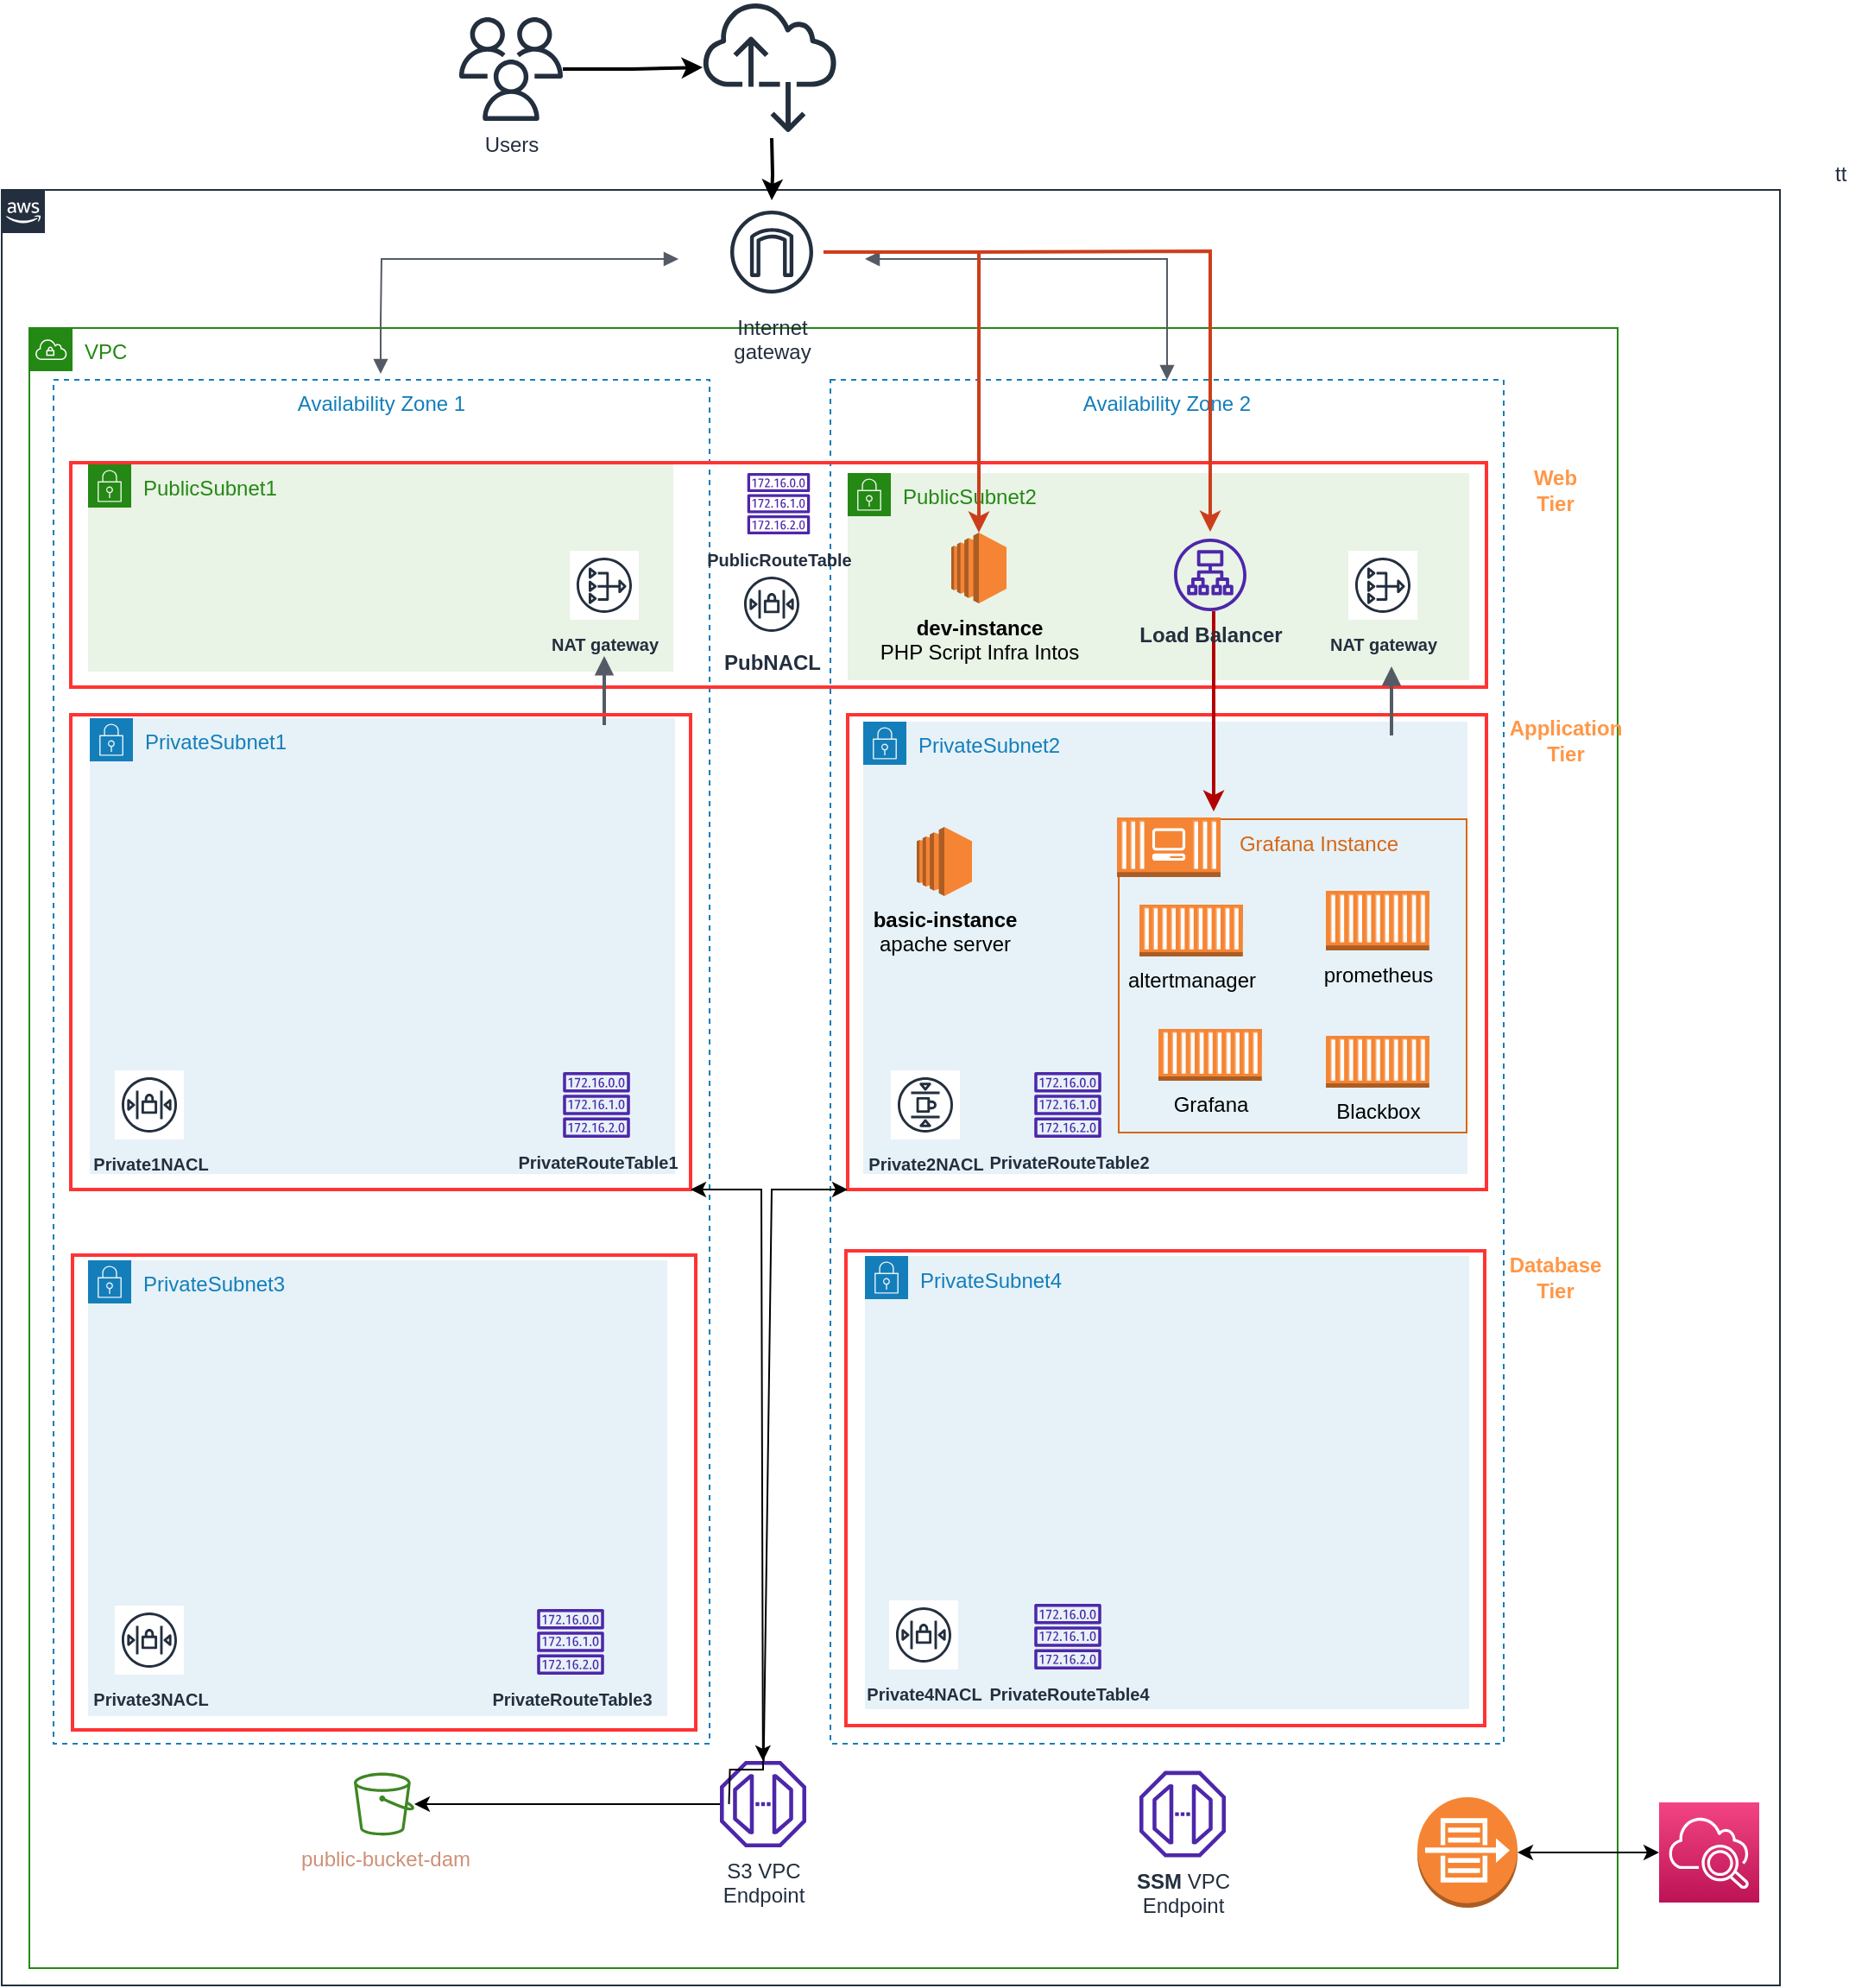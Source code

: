<mxfile version="20.7.4" type="device"><diagram id="jrXY4hO8n29qiqvIHeQG" name="Page-1"><mxGraphModel dx="3175" dy="2339" grid="1" gridSize="10" guides="1" tooltips="1" connect="1" arrows="1" fold="1" page="0" pageScale="1" pageWidth="827" pageHeight="1169" math="0" shadow="0"><root><mxCell id="0"/><mxCell id="1" parent="0"/><mxCell id="5G6M97Ru5O6IGqaMy1Rf-23" value="VPC" style="points=[[0,0],[0.25,0],[0.5,0],[0.75,0],[1,0],[1,0.25],[1,0.5],[1,0.75],[1,1],[0.75,1],[0.5,1],[0.25,1],[0,1],[0,0.75],[0,0.5],[0,0.25]];outlineConnect=0;gradientColor=none;html=1;whiteSpace=wrap;fontSize=12;fontStyle=0;shape=mxgraph.aws4.group;grIcon=mxgraph.aws4.group_vpc;strokeColor=#248814;fillColor=none;verticalAlign=top;align=left;spacingLeft=30;dashed=0;fontColor=#248814;" parent="1" vertex="1"><mxGeometry x="-1034" y="-720" width="920" height="950" as="geometry"/></mxCell><mxCell id="5G6M97Ru5O6IGqaMy1Rf-22" value="tt" style="points=[[0,0],[0.25,0],[0.5,0],[0.75,0],[1,0],[1,0.25],[1,0.5],[1,0.75],[1,1],[0.75,1],[0.5,1],[0.25,1],[0,1],[0,0.75],[0,0.5],[0,0.25]];outlineConnect=0;gradientColor=none;html=1;whiteSpace=wrap;fontSize=12;fontStyle=0;shape=mxgraph.aws4.group;grIcon=mxgraph.aws4.group_aws_cloud_alt;strokeColor=#232F3E;verticalAlign=bottom;align=left;spacingLeft=30;fontColor=#232F3E;dashed=0;fillColor=none;labelPosition=right;verticalLabelPosition=top;" parent="1" vertex="1"><mxGeometry x="-1050" y="-800" width="1030" height="1040" as="geometry"/></mxCell><mxCell id="5G6M97Ru5O6IGqaMy1Rf-31" value="Availability Zone 1" style="strokeColor=#147EBA;dashed=1;verticalAlign=top;fontStyle=0;fontColor=#147EBA;" parent="1" vertex="1"><mxGeometry x="-1020" y="-690" width="380" height="790" as="geometry"/></mxCell><mxCell id="5G6M97Ru5O6IGqaMy1Rf-26" value="PrivateSubnet1" style="points=[[0,0],[0.25,0],[0.5,0],[0.75,0],[1,0],[1,0.25],[1,0.5],[1,0.75],[1,1],[0.75,1],[0.5,1],[0.25,1],[0,1],[0,0.75],[0,0.5],[0,0.25]];outlineConnect=0;gradientColor=none;html=1;whiteSpace=wrap;fontSize=12;fontStyle=0;shape=mxgraph.aws4.group;grIcon=mxgraph.aws4.group_security_group;grStroke=0;strokeColor=#147EBA;fillColor=#E6F2F8;verticalAlign=top;align=left;spacingLeft=30;fontColor=#147EBA;dashed=0;" parent="1" vertex="1"><mxGeometry x="-999" y="-494" width="339" height="264" as="geometry"/></mxCell><mxCell id="5G6M97Ru5O6IGqaMy1Rf-32" value="Availability Zone 2" style="strokeColor=#147EBA;dashed=1;verticalAlign=top;fontStyle=0;fontColor=#147EBA;" parent="1" vertex="1"><mxGeometry x="-570" y="-690" width="390" height="790" as="geometry"/></mxCell><mxCell id="ULG_nOBrMGAVHZsiylrH-20" value="&lt;blockquote style=&quot;margin: 0px 0px 0px 40px; border: none; padding: 0px; line-height: 0%;&quot;&gt;&lt;br&gt;&lt;/blockquote&gt;" style="rounded=0;whiteSpace=wrap;html=1;strokeColor=#FF3333;strokeWidth=2;fillColor=none;align=left;labelPosition=right;verticalLabelPosition=top;verticalAlign=bottom;fontColor=#FF0000;fontStyle=1" vertex="1" parent="1"><mxGeometry x="-560" y="-496" width="370" height="275" as="geometry"/></mxCell><mxCell id="ULG_nOBrMGAVHZsiylrH-18" value="&lt;p style=&quot;line-height: 0%;&quot;&gt;&lt;br&gt;&lt;/p&gt;" style="rounded=0;whiteSpace=wrap;html=1;strokeColor=#FF3333;strokeWidth=2;fillColor=none;labelPosition=right;verticalLabelPosition=top;align=left;verticalAlign=bottom;fontColor=default;" vertex="1" parent="1"><mxGeometry x="-1010" y="-642" width="820" height="130" as="geometry"/></mxCell><mxCell id="ULG_nOBrMGAVHZsiylrH-22" value="" style="rounded=0;whiteSpace=wrap;html=1;strokeColor=#FF3333;strokeWidth=2;fillColor=none;" vertex="1" parent="1"><mxGeometry x="-561" y="-185.5" width="370" height="275" as="geometry"/></mxCell><mxCell id="5G6M97Ru5O6IGqaMy1Rf-24" value="PublicSubnet1" style="points=[[0,0],[0.25,0],[0.5,0],[0.75,0],[1,0],[1,0.25],[1,0.5],[1,0.75],[1,1],[0.75,1],[0.5,1],[0.25,1],[0,1],[0,0.75],[0,0.5],[0,0.25]];outlineConnect=0;gradientColor=none;html=1;whiteSpace=wrap;fontSize=12;fontStyle=0;shape=mxgraph.aws4.group;grIcon=mxgraph.aws4.group_security_group;grStroke=0;strokeColor=#248814;fillColor=#E9F3E6;verticalAlign=top;align=left;spacingLeft=30;fontColor=#248814;dashed=0;" parent="1" vertex="1"><mxGeometry x="-1000" y="-641" width="339" height="120" as="geometry"/></mxCell><mxCell id="5G6M97Ru5O6IGqaMy1Rf-25" value="PublicSubnet2" style="points=[[0,0],[0.25,0],[0.5,0],[0.75,0],[1,0],[1,0.25],[1,0.5],[1,0.75],[1,1],[0.75,1],[0.5,1],[0.25,1],[0,1],[0,0.75],[0,0.5],[0,0.25]];outlineConnect=0;gradientColor=none;html=1;whiteSpace=wrap;fontSize=12;fontStyle=0;shape=mxgraph.aws4.group;grIcon=mxgraph.aws4.group_security_group;grStroke=0;strokeColor=#248814;fillColor=#E9F3E6;verticalAlign=top;align=left;spacingLeft=30;fontColor=#248814;dashed=0;" parent="1" vertex="1"><mxGeometry x="-560" y="-636" width="360" height="120" as="geometry"/></mxCell><mxCell id="5G6M97Ru5O6IGqaMy1Rf-27" value="PrivateSubnet2" style="points=[[0,0],[0.25,0],[0.5,0],[0.75,0],[1,0],[1,0.25],[1,0.5],[1,0.75],[1,1],[0.75,1],[0.5,1],[0.25,1],[0,1],[0,0.75],[0,0.5],[0,0.25]];outlineConnect=0;gradientColor=none;html=1;whiteSpace=wrap;fontSize=12;fontStyle=0;shape=mxgraph.aws4.group;grIcon=mxgraph.aws4.group_security_group;grStroke=0;strokeColor=#147EBA;fillColor=#E6F2F8;verticalAlign=top;align=left;spacingLeft=30;fontColor=#147EBA;dashed=0;" parent="1" vertex="1"><mxGeometry x="-551" y="-492" width="350" height="262" as="geometry"/></mxCell><mxCell id="xLXbCmjDXcXgFieV5TB8-3" value="" style="edgeStyle=orthogonalEdgeStyle;rounded=0;orthogonalLoop=1;jettySize=auto;html=1;strokeWidth=2;" parent="1" source="5G6M97Ru5O6IGqaMy1Rf-37" target="xLXbCmjDXcXgFieV5TB8-2" edge="1"><mxGeometry relative="1" as="geometry"/></mxCell><mxCell id="5G6M97Ru5O6IGqaMy1Rf-37" value="Users" style="outlineConnect=0;fontColor=#232F3E;gradientColor=none;fillColor=#232F3E;strokeColor=none;dashed=0;verticalLabelPosition=bottom;verticalAlign=top;align=center;html=1;fontSize=12;fontStyle=0;aspect=fixed;pointerEvents=1;shape=mxgraph.aws4.users;" parent="1" vertex="1"><mxGeometry x="-785" y="-900" width="60" height="60" as="geometry"/></mxCell><mxCell id="1VqNuTZfQqDqZBqzcLF3-1" value="&lt;font style=&quot;font-size: 10px;&quot;&gt;&lt;b&gt;NAT gateway&lt;/b&gt;&lt;/font&gt;" style="sketch=0;outlineConnect=0;fontColor=#232F3E;gradientColor=none;strokeColor=#232F3E;fillColor=#ffffff;dashed=0;verticalLabelPosition=bottom;verticalAlign=top;align=center;html=1;fontSize=12;fontStyle=0;aspect=fixed;shape=mxgraph.aws4.resourceIcon;resIcon=mxgraph.aws4.nat_gateway;" parent="1" vertex="1"><mxGeometry x="-721" y="-591" width="40" height="40" as="geometry"/></mxCell><mxCell id="1VqNuTZfQqDqZBqzcLF3-2" value="&lt;b&gt;&lt;font style=&quot;font-size: 10px;&quot;&gt;NAT gateway&lt;/font&gt;&lt;/b&gt;" style="sketch=0;outlineConnect=0;fontColor=#232F3E;gradientColor=none;strokeColor=#232F3E;fillColor=#ffffff;dashed=0;verticalLabelPosition=bottom;verticalAlign=top;align=center;html=1;fontSize=12;fontStyle=0;aspect=fixed;shape=mxgraph.aws4.resourceIcon;resIcon=mxgraph.aws4.nat_gateway;" parent="1" vertex="1"><mxGeometry x="-270" y="-591" width="40" height="40" as="geometry"/></mxCell><mxCell id="1VqNuTZfQqDqZBqzcLF3-4" value="" style="edgeStyle=orthogonalEdgeStyle;html=1;endArrow=block;elbow=vertical;startArrow=none;endFill=1;strokeColor=#545B64;rounded=0;strokeWidth=2;" parent="1" edge="1"><mxGeometry width="100" relative="1" as="geometry"><mxPoint x="-701" y="-490" as="sourcePoint"/><mxPoint x="-701" y="-530" as="targetPoint"/></mxGeometry></mxCell><mxCell id="1VqNuTZfQqDqZBqzcLF3-11" value="" style="edgeStyle=orthogonalEdgeStyle;html=1;endArrow=block;elbow=vertical;startArrow=block;startFill=1;endFill=1;strokeColor=#545B64;rounded=0;entryX=0;entryY=0.5;entryDx=0;entryDy=0;entryPerimeter=0;exitX=0.472;exitY=0.001;exitDx=0;exitDy=0;exitPerimeter=0;" parent="1" edge="1"><mxGeometry width="100" relative="1" as="geometry"><mxPoint x="-830.52" y="-693.52" as="sourcePoint"/><mxPoint x="-658" y="-760.0" as="targetPoint"/><Array as="points"><mxPoint x="-830" y="-724"/><mxPoint x="-830" y="-760"/></Array></mxGeometry></mxCell><mxCell id="1VqNuTZfQqDqZBqzcLF3-14" value="" style="edgeStyle=orthogonalEdgeStyle;html=1;endArrow=block;elbow=vertical;startArrow=block;startFill=1;endFill=1;strokeColor=#545B64;rounded=0;exitX=0.5;exitY=0;exitDx=0;exitDy=0;" parent="1" source="5G6M97Ru5O6IGqaMy1Rf-32" edge="1"><mxGeometry width="100" relative="1" as="geometry"><mxPoint x="-375" y="-700" as="sourcePoint"/><mxPoint x="-550" y="-760" as="targetPoint"/><Array as="points"><mxPoint x="-375" y="-760"/></Array></mxGeometry></mxCell><mxCell id="xLXbCmjDXcXgFieV5TB8-1" value="Internet&#10;gateway" style="sketch=0;outlineConnect=0;fontColor=#232F3E;gradientColor=none;strokeColor=#232F3E;fillColor=#ffffff;dashed=0;verticalLabelPosition=bottom;verticalAlign=top;align=center;html=1;fontSize=12;fontStyle=0;aspect=fixed;shape=mxgraph.aws4.resourceIcon;resIcon=mxgraph.aws4.internet_gateway;" parent="1" vertex="1"><mxGeometry x="-634" y="-794" width="60" height="60" as="geometry"/></mxCell><mxCell id="xLXbCmjDXcXgFieV5TB8-4" value="" style="edgeStyle=orthogonalEdgeStyle;rounded=0;orthogonalLoop=1;jettySize=auto;html=1;strokeWidth=2;" parent="1" target="xLXbCmjDXcXgFieV5TB8-1" edge="1"><mxGeometry relative="1" as="geometry"><mxPoint x="-604" y="-830" as="sourcePoint"/></mxGeometry></mxCell><mxCell id="xLXbCmjDXcXgFieV5TB8-2" value="" style="sketch=0;outlineConnect=0;fontColor=#232F3E;gradientColor=none;fillColor=#232F3D;strokeColor=none;dashed=0;verticalLabelPosition=bottom;verticalAlign=top;align=center;html=1;fontSize=12;fontStyle=0;aspect=fixed;pointerEvents=1;shape=mxgraph.aws4.internet_alt2;" parent="1" vertex="1"><mxGeometry x="-644" y="-910" width="78" height="78" as="geometry"/></mxCell><mxCell id="xLXbCmjDXcXgFieV5TB8-15" value="PrivateSubnet3" style="points=[[0,0],[0.25,0],[0.5,0],[0.75,0],[1,0],[1,0.25],[1,0.5],[1,0.75],[1,1],[0.75,1],[0.5,1],[0.25,1],[0,1],[0,0.75],[0,0.5],[0,0.25]];outlineConnect=0;gradientColor=none;html=1;whiteSpace=wrap;fontSize=12;fontStyle=0;shape=mxgraph.aws4.group;grIcon=mxgraph.aws4.group_security_group;grStroke=0;strokeColor=#147EBA;fillColor=#E6F2F8;verticalAlign=top;align=left;spacingLeft=30;fontColor=#147EBA;dashed=0;" parent="1" vertex="1"><mxGeometry x="-1000" y="-180" width="335.5" height="264" as="geometry"/></mxCell><mxCell id="xLXbCmjDXcXgFieV5TB8-18" value="PrivateSubnet4" style="points=[[0,0],[0.25,0],[0.5,0],[0.75,0],[1,0],[1,0.25],[1,0.5],[1,0.75],[1,1],[0.75,1],[0.5,1],[0.25,1],[0,1],[0,0.75],[0,0.5],[0,0.25]];outlineConnect=0;gradientColor=none;html=1;whiteSpace=wrap;fontSize=12;fontStyle=0;shape=mxgraph.aws4.group;grIcon=mxgraph.aws4.group_security_group;grStroke=0;strokeColor=#147EBA;fillColor=#E6F2F8;verticalAlign=top;align=left;spacingLeft=30;fontColor=#147EBA;dashed=0;" parent="1" vertex="1"><mxGeometry x="-550" y="-182.5" width="350" height="262.5" as="geometry"/></mxCell><mxCell id="uyt5jaZ_HBhLrm_yC9xE-3" value="Web&lt;br&gt;Tier" style="text;strokeColor=none;align=center;fillColor=none;html=1;verticalAlign=middle;whiteSpace=wrap;rounded=0;fontColor=#FF9747;fontStyle=1" parent="1" vertex="1"><mxGeometry x="-180" y="-641" width="60" height="30" as="geometry"/></mxCell><mxCell id="uyt5jaZ_HBhLrm_yC9xE-4" value="Application&lt;br&gt;Tier" style="text;strokeColor=none;align=center;fillColor=none;html=1;verticalAlign=middle;whiteSpace=wrap;rounded=0;fontColor=#FF9747;fontStyle=1" parent="1" vertex="1"><mxGeometry x="-174" y="-496" width="60" height="30" as="geometry"/></mxCell><mxCell id="uyt5jaZ_HBhLrm_yC9xE-5" value="Database&lt;br&gt;Tier" style="text;strokeColor=none;align=center;fillColor=none;html=1;verticalAlign=middle;whiteSpace=wrap;rounded=0;fontColor=#FF9747;fontStyle=1" parent="1" vertex="1"><mxGeometry x="-180" y="-185.5" width="60" height="30" as="geometry"/></mxCell><mxCell id="uyt5jaZ_HBhLrm_yC9xE-8" value="&lt;font style=&quot;font-size: 10px;&quot;&gt;Private1NACL&lt;/font&gt;" style="sketch=0;outlineConnect=0;fontColor=#232F3E;gradientColor=none;strokeColor=#232F3E;fillColor=#ffffff;dashed=0;verticalLabelPosition=bottom;verticalAlign=top;align=center;html=1;fontSize=12;fontStyle=1;aspect=fixed;shape=mxgraph.aws4.resourceIcon;resIcon=mxgraph.aws4.network_access_control_list;" parent="1" vertex="1"><mxGeometry x="-984.5" y="-290" width="40" height="40" as="geometry"/></mxCell><mxCell id="uyt5jaZ_HBhLrm_yC9xE-10" value="&lt;font style=&quot;font-size: 10px;&quot;&gt;Private2NACL&lt;/font&gt;" style="sketch=0;outlineConnect=0;fontColor=#232F3E;gradientColor=none;strokeColor=#232F3E;fillColor=#ffffff;dashed=0;verticalLabelPosition=bottom;verticalAlign=top;align=center;html=1;fontSize=12;fontStyle=1;aspect=fixed;shape=mxgraph.aws4.resourceIcon;resIcon=mxgraph.aws4.network_access_control_list;direction=south;" parent="1" vertex="1"><mxGeometry x="-535" y="-290" width="40" height="40" as="geometry"/></mxCell><mxCell id="uyt5jaZ_HBhLrm_yC9xE-11" value="&lt;font style=&quot;font-size: 10px;&quot;&gt;Private3NACL&lt;/font&gt;" style="sketch=0;outlineConnect=0;fontColor=#232F3E;gradientColor=none;strokeColor=#232F3E;fillColor=#ffffff;dashed=0;verticalLabelPosition=bottom;verticalAlign=top;align=center;html=1;fontSize=12;fontStyle=1;aspect=fixed;shape=mxgraph.aws4.resourceIcon;resIcon=mxgraph.aws4.network_access_control_list;" parent="1" vertex="1"><mxGeometry x="-984.5" y="20" width="40" height="40" as="geometry"/></mxCell><mxCell id="uyt5jaZ_HBhLrm_yC9xE-12" value="&lt;font style=&quot;font-size: 10px;&quot;&gt;Private4NACL&lt;/font&gt;" style="sketch=0;outlineConnect=0;fontColor=#232F3E;gradientColor=none;strokeColor=#232F3E;fillColor=#ffffff;dashed=0;verticalLabelPosition=bottom;verticalAlign=top;align=center;html=1;fontSize=12;fontStyle=1;aspect=fixed;shape=mxgraph.aws4.resourceIcon;resIcon=mxgraph.aws4.network_access_control_list;" parent="1" vertex="1"><mxGeometry x="-536" y="17" width="40" height="40" as="geometry"/></mxCell><mxCell id="uyt5jaZ_HBhLrm_yC9xE-13" value="" style="edgeStyle=orthogonalEdgeStyle;html=1;endArrow=block;elbow=vertical;startArrow=none;endFill=1;strokeColor=#545B64;rounded=0;strokeWidth=2;" parent="1" edge="1"><mxGeometry width="100" relative="1" as="geometry"><mxPoint x="-245" y="-484" as="sourcePoint"/><mxPoint x="-245" y="-524" as="targetPoint"/></mxGeometry></mxCell><mxCell id="xFBPH7expV1PxLe_VSN9-11" value="" style="edgeStyle=orthogonalEdgeStyle;rounded=0;orthogonalLoop=1;jettySize=auto;html=1;fillColor=#e51400;strokeColor=#B20000;strokeWidth=2;" parent="1" source="xFBPH7expV1PxLe_VSN9-10" edge="1"><mxGeometry relative="1" as="geometry"><mxPoint x="-348" y="-440" as="targetPoint"/><Array as="points"><mxPoint x="-348" y="-440"/></Array></mxGeometry></mxCell><mxCell id="xFBPH7expV1PxLe_VSN9-35" value="&lt;b&gt;basic-instance&lt;/b&gt;&lt;br&gt;apache server" style="outlineConnect=0;dashed=0;verticalLabelPosition=bottom;verticalAlign=top;align=center;html=1;shape=mxgraph.aws3.ec2;fillColor=#F58534;gradientColor=none;" parent="1" vertex="1"><mxGeometry x="-520" y="-431" width="32" height="40" as="geometry"/></mxCell><mxCell id="ULG_nOBrMGAVHZsiylrH-6" value="&lt;b&gt;dev-instance&lt;/b&gt;&lt;br&gt;PHP Script Infra Intos" style="outlineConnect=0;dashed=0;verticalLabelPosition=bottom;verticalAlign=top;align=center;html=1;shape=mxgraph.aws3.ec2;fillColor=#F58534;gradientColor=none;" vertex="1" parent="1"><mxGeometry x="-500" y="-601.5" width="32" height="41" as="geometry"/></mxCell><mxCell id="ULG_nOBrMGAVHZsiylrH-7" value="Grafana Instance" style="points=[[0,0],[0.25,0],[0.5,0],[0.75,0],[1,0],[1,0.25],[1,0.5],[1,0.75],[1,1],[0.75,1],[0.5,1],[0.25,1],[0,1],[0,0.75],[0,0.5],[0,0.25]];outlineConnect=0;gradientColor=none;html=1;whiteSpace=wrap;fontSize=12;fontStyle=0;container=1;pointerEvents=0;collapsible=0;recursiveResize=0;shape=mxgraph.aws4.group;grIcon=mxgraph.aws4.group_ec2_instance_contents;strokeColor=#D86613;fillColor=none;verticalAlign=top;align=center;spacingLeft=30;fontColor=#D86613;dashed=0;" vertex="1" parent="1"><mxGeometry x="-403" y="-435.5" width="201.5" height="181.5" as="geometry"/></mxCell><mxCell id="ULG_nOBrMGAVHZsiylrH-10" value="" style="outlineConnect=0;dashed=0;verticalLabelPosition=bottom;verticalAlign=top;align=center;html=1;shape=mxgraph.aws3.ec2_compute_container_3;fillColor=#F58534;gradientColor=none;" vertex="1" parent="ULG_nOBrMGAVHZsiylrH-7"><mxGeometry x="-1" y="-1" width="60" height="34.5" as="geometry"/></mxCell><mxCell id="ULG_nOBrMGAVHZsiylrH-11" value="prometheus" style="outlineConnect=0;dashed=0;verticalLabelPosition=bottom;verticalAlign=top;align=center;html=1;shape=mxgraph.aws3.ec2_compute_container;fillColor=#F58534;gradientColor=none;" vertex="1" parent="ULG_nOBrMGAVHZsiylrH-7"><mxGeometry x="120" y="41.5" width="60" height="34.5" as="geometry"/></mxCell><mxCell id="ULG_nOBrMGAVHZsiylrH-12" value="Blackbox" style="outlineConnect=0;dashed=0;verticalLabelPosition=bottom;verticalAlign=top;align=center;html=1;shape=mxgraph.aws3.ec2_compute_container;fillColor=#F58534;gradientColor=none;" vertex="1" parent="ULG_nOBrMGAVHZsiylrH-7"><mxGeometry x="120" y="125.5" width="60" height="30" as="geometry"/></mxCell><mxCell id="ULG_nOBrMGAVHZsiylrH-9" value="altertmanager" style="outlineConnect=0;dashed=0;verticalLabelPosition=bottom;verticalAlign=top;align=center;html=1;shape=mxgraph.aws3.ec2_compute_container;fillColor=#F58534;gradientColor=none;" vertex="1" parent="1"><mxGeometry x="-391" y="-386" width="60" height="30" as="geometry"/></mxCell><mxCell id="ULG_nOBrMGAVHZsiylrH-14" value="" style="endArrow=classic;html=1;rounded=0;entryX=0.5;entryY=0;entryDx=0;entryDy=0;entryPerimeter=0;strokeColor=#CC3E1B;strokeWidth=2;" edge="1" parent="1" source="xLXbCmjDXcXgFieV5TB8-1" target="ULG_nOBrMGAVHZsiylrH-6"><mxGeometry width="50" height="50" relative="1" as="geometry"><mxPoint x="-690" y="-410" as="sourcePoint"/><mxPoint x="-640" y="-460" as="targetPoint"/><Array as="points"><mxPoint x="-484" y="-764"/></Array></mxGeometry></mxCell><mxCell id="ULG_nOBrMGAVHZsiylrH-15" value="" style="endArrow=classic;html=1;rounded=0;entryX=0.5;entryY=0;entryDx=0;entryDy=0;entryPerimeter=0;strokeColor=#CC3E1B;strokeWidth=2;" edge="1" parent="1"><mxGeometry width="50" height="50" relative="1" as="geometry"><mxPoint x="-490" y="-764" as="sourcePoint"/><mxPoint x="-350" y="-602" as="targetPoint"/><Array as="points"><mxPoint x="-350" y="-764.5"/></Array></mxGeometry></mxCell><mxCell id="ULG_nOBrMGAVHZsiylrH-19" value="" style="rounded=0;whiteSpace=wrap;html=1;strokeColor=#FF3333;strokeWidth=2;fillColor=none;" vertex="1" parent="1"><mxGeometry x="-1010" y="-496" width="359" height="275" as="geometry"/></mxCell><mxCell id="ULG_nOBrMGAVHZsiylrH-21" value="" style="rounded=0;whiteSpace=wrap;html=1;strokeColor=#FF3333;strokeWidth=2;fillColor=none;" vertex="1" parent="1"><mxGeometry x="-1009" y="-183" width="361" height="275" as="geometry"/></mxCell><mxCell id="ULG_nOBrMGAVHZsiylrH-23" value="&lt;font style=&quot;font-size: 10px;&quot;&gt;&lt;b&gt;PublicRouteTable&lt;/b&gt;&lt;/font&gt;" style="sketch=0;outlineConnect=0;fontColor=#232F3E;gradientColor=none;fillColor=#4D27AA;strokeColor=none;dashed=0;verticalLabelPosition=bottom;verticalAlign=top;align=center;html=1;fontSize=12;fontStyle=0;aspect=fixed;pointerEvents=1;shape=mxgraph.aws4.route_table;" vertex="1" parent="1"><mxGeometry x="-618.25" y="-636" width="36.5" height="35.56" as="geometry"/></mxCell><mxCell id="ULG_nOBrMGAVHZsiylrH-24" value="PubNACL" style="sketch=0;outlineConnect=0;fontColor=#232F3E;gradientColor=none;strokeColor=#232F3E;fillColor=#ffffff;dashed=0;verticalLabelPosition=bottom;verticalAlign=top;align=center;html=1;fontSize=12;fontStyle=1;aspect=fixed;shape=mxgraph.aws4.resourceIcon;resIcon=mxgraph.aws4.network_access_control_list;" vertex="1" parent="1"><mxGeometry x="-624" y="-580" width="40" height="40" as="geometry"/></mxCell><mxCell id="ULG_nOBrMGAVHZsiylrH-25" value="&lt;b&gt;&lt;font style=&quot;font-size: 10px;&quot;&gt;PrivateRouteTable1&lt;/font&gt;&lt;/b&gt;" style="sketch=0;outlineConnect=0;fontColor=#232F3E;gradientColor=none;fillColor=#4D27AA;strokeColor=none;dashed=0;verticalLabelPosition=bottom;verticalAlign=top;align=center;html=1;fontSize=12;fontStyle=0;aspect=fixed;pointerEvents=1;shape=mxgraph.aws4.route_table;" vertex="1" parent="1"><mxGeometry x="-725" y="-289" width="39" height="38" as="geometry"/></mxCell><mxCell id="ULG_nOBrMGAVHZsiylrH-26" value="&lt;font style=&quot;font-size: 10px;&quot;&gt;&lt;b&gt;PrivateRouteTable3&lt;/b&gt;&lt;/font&gt;" style="sketch=0;outlineConnect=0;fontColor=#232F3E;gradientColor=none;fillColor=#4D27AA;strokeColor=none;dashed=0;verticalLabelPosition=bottom;verticalAlign=top;align=center;html=1;fontSize=12;fontStyle=0;aspect=fixed;pointerEvents=1;shape=mxgraph.aws4.route_table;" vertex="1" parent="1"><mxGeometry x="-740" y="22" width="39" height="38" as="geometry"/></mxCell><mxCell id="ULG_nOBrMGAVHZsiylrH-27" value="&lt;b&gt;&lt;font style=&quot;font-size: 10px;&quot;&gt;PrivateRouteTable2&lt;/font&gt;&lt;/b&gt;" style="sketch=0;outlineConnect=0;fontColor=#232F3E;gradientColor=none;fillColor=#4D27AA;strokeColor=none;dashed=0;verticalLabelPosition=bottom;verticalAlign=top;align=center;html=1;fontSize=12;fontStyle=0;aspect=fixed;pointerEvents=1;shape=mxgraph.aws4.route_table;" vertex="1" parent="1"><mxGeometry x="-452" y="-289" width="39" height="38" as="geometry"/></mxCell><mxCell id="ULG_nOBrMGAVHZsiylrH-28" value="&lt;b&gt;&lt;font style=&quot;font-size: 10px;&quot;&gt;PrivateRouteTable4&lt;/font&gt;&lt;/b&gt;" style="sketch=0;outlineConnect=0;fontColor=#232F3E;gradientColor=none;fillColor=#4D27AA;strokeColor=none;dashed=0;verticalLabelPosition=bottom;verticalAlign=top;align=center;html=1;fontSize=12;fontStyle=0;aspect=fixed;pointerEvents=1;shape=mxgraph.aws4.route_table;" vertex="1" parent="1"><mxGeometry x="-452" y="19" width="39" height="38" as="geometry"/></mxCell><mxCell id="ULG_nOBrMGAVHZsiylrH-29" value="" style="edgeStyle=orthogonalEdgeStyle;rounded=0;orthogonalLoop=1;jettySize=auto;html=1;startArrow=none;" edge="1" parent="1" source="ULG_nOBrMGAVHZsiylrH-33" target="ULG_nOBrMGAVHZsiylrH-32"><mxGeometry relative="1" as="geometry"><mxPoint x="-782" y="140" as="targetPoint"/><mxPoint x="-628.75" y="135" as="sourcePoint"/></mxGeometry></mxCell><mxCell id="ULG_nOBrMGAVHZsiylrH-30" value="" style="endArrow=classic;startArrow=classic;html=1;rounded=0;exitX=1;exitY=1;exitDx=0;exitDy=0;" edge="1" parent="1" source="ULG_nOBrMGAVHZsiylrH-19" target="ULG_nOBrMGAVHZsiylrH-33"><mxGeometry width="50" height="50" relative="1" as="geometry"><mxPoint x="-630" y="-300" as="sourcePoint"/><mxPoint x="-604.392" y="160" as="targetPoint"/><Array as="points"><mxPoint x="-610" y="-221"/></Array></mxGeometry></mxCell><mxCell id="ULG_nOBrMGAVHZsiylrH-31" value="" style="endArrow=none;startArrow=classic;html=1;rounded=0;exitX=0;exitY=1;exitDx=0;exitDy=0;" edge="1" parent="1" source="ULG_nOBrMGAVHZsiylrH-20" target="ULG_nOBrMGAVHZsiylrH-33"><mxGeometry width="50" height="50" relative="1" as="geometry"><mxPoint x="-570.28" y="-298.06" as="sourcePoint"/><mxPoint x="-601.307" y="160" as="targetPoint"/><Array as="points"><mxPoint x="-604" y="-221"/></Array></mxGeometry></mxCell><mxCell id="ULG_nOBrMGAVHZsiylrH-32" value="&lt;font color=&quot;#ce9178&quot;&gt;public-bucket-dam&lt;/font&gt;" style="sketch=0;outlineConnect=0;fontColor=#232F3E;gradientColor=none;fillColor=#3F8624;strokeColor=none;dashed=0;verticalLabelPosition=bottom;verticalAlign=top;align=center;html=1;fontSize=12;fontStyle=0;aspect=fixed;pointerEvents=1;shape=mxgraph.aws4.bucket;" vertex="1" parent="1"><mxGeometry x="-846" y="116.8" width="35" height="36.4" as="geometry"/></mxCell><mxCell id="ULG_nOBrMGAVHZsiylrH-33" value="S3 VPC&lt;br&gt;Endpoint&lt;br&gt;" style="sketch=0;outlineConnect=0;fontColor=#232F3E;gradientColor=none;fillColor=#4D27AA;strokeColor=none;dashed=0;verticalLabelPosition=bottom;verticalAlign=top;align=center;html=1;fontSize=12;fontStyle=0;aspect=fixed;pointerEvents=1;shape=mxgraph.aws4.endpoint;" vertex="1" parent="1"><mxGeometry x="-634" y="110" width="50" height="50" as="geometry"/></mxCell><mxCell id="ULG_nOBrMGAVHZsiylrH-34" value="" style="edgeStyle=orthogonalEdgeStyle;rounded=0;orthogonalLoop=1;jettySize=auto;html=1;endArrow=none;" edge="1" parent="1" target="ULG_nOBrMGAVHZsiylrH-33"><mxGeometry relative="1" as="geometry"><mxPoint x="-811.003" y="135" as="targetPoint"/><mxPoint x="-628.75" y="135" as="sourcePoint"/></mxGeometry></mxCell><mxCell id="ULG_nOBrMGAVHZsiylrH-35" value="&lt;b&gt;SSM&lt;/b&gt; VPC&lt;br&gt;Endpoint" style="sketch=0;outlineConnect=0;fontColor=#232F3E;gradientColor=none;fillColor=#4D27AA;strokeColor=none;dashed=0;verticalLabelPosition=bottom;verticalAlign=top;align=center;html=1;fontSize=12;fontStyle=0;aspect=fixed;pointerEvents=1;shape=mxgraph.aws4.endpoint;" vertex="1" parent="1"><mxGeometry x="-391" y="115.8" width="50" height="50" as="geometry"/></mxCell><mxCell id="ULG_nOBrMGAVHZsiylrH-36" value="" style="outlineConnect=0;dashed=0;verticalLabelPosition=bottom;verticalAlign=top;align=center;html=1;shape=mxgraph.aws3.flow_logs;fillColor=#F58534;gradientColor=none;" vertex="1" parent="1"><mxGeometry x="-230" y="131" width="58" height="64" as="geometry"/></mxCell><mxCell id="ULG_nOBrMGAVHZsiylrH-37" value="" style="sketch=0;points=[[0,0,0],[0.25,0,0],[0.5,0,0],[0.75,0,0],[1,0,0],[0,1,0],[0.25,1,0],[0.5,1,0],[0.75,1,0],[1,1,0],[0,0.25,0],[0,0.5,0],[0,0.75,0],[1,0.25,0],[1,0.5,0],[1,0.75,0]];points=[[0,0,0],[0.25,0,0],[0.5,0,0],[0.75,0,0],[1,0,0],[0,1,0],[0.25,1,0],[0.5,1,0],[0.75,1,0],[1,1,0],[0,0.25,0],[0,0.5,0],[0,0.75,0],[1,0.25,0],[1,0.5,0],[1,0.75,0]];outlineConnect=0;fontColor=#232F3E;gradientColor=#F34482;gradientDirection=north;fillColor=#BC1356;strokeColor=#ffffff;dashed=0;verticalLabelPosition=bottom;verticalAlign=top;align=center;html=1;fontSize=12;fontStyle=0;aspect=fixed;shape=mxgraph.aws4.resourceIcon;resIcon=mxgraph.aws4.cloudwatch_2;" vertex="1" parent="1"><mxGeometry x="-90" y="134" width="58" height="58" as="geometry"/></mxCell><mxCell id="ULG_nOBrMGAVHZsiylrH-38" value="" style="endArrow=classic;startArrow=classic;html=1;rounded=0;entryX=0;entryY=0.5;entryDx=0;entryDy=0;entryPerimeter=0;exitX=1;exitY=0.5;exitDx=0;exitDy=0;exitPerimeter=0;" edge="1" parent="1" source="ULG_nOBrMGAVHZsiylrH-36" target="ULG_nOBrMGAVHZsiylrH-37"><mxGeometry width="50" height="50" relative="1" as="geometry"><mxPoint x="-260" y="166" as="sourcePoint"/><mxPoint x="-210" y="116" as="targetPoint"/></mxGeometry></mxCell><mxCell id="ULG_nOBrMGAVHZsiylrH-39" value="Grafana" style="outlineConnect=0;dashed=0;verticalLabelPosition=bottom;verticalAlign=top;align=center;html=1;shape=mxgraph.aws3.ec2_compute_container;fillColor=#F58534;gradientColor=none;" vertex="1" parent="1"><mxGeometry x="-380" y="-314" width="60" height="30" as="geometry"/></mxCell><mxCell id="xFBPH7expV1PxLe_VSN9-10" value="&lt;b&gt;Load Balancer&lt;/b&gt;" style="sketch=0;outlineConnect=0;fontColor=#232F3E;gradientColor=none;fillColor=#4D27AA;strokeColor=none;dashed=0;verticalLabelPosition=bottom;verticalAlign=top;align=center;html=1;fontSize=12;fontStyle=0;aspect=fixed;pointerEvents=1;shape=mxgraph.aws4.application_load_balancer;" parent="1" vertex="1"><mxGeometry x="-371" y="-598" width="42" height="42" as="geometry"/></mxCell></root></mxGraphModel></diagram></mxfile>
